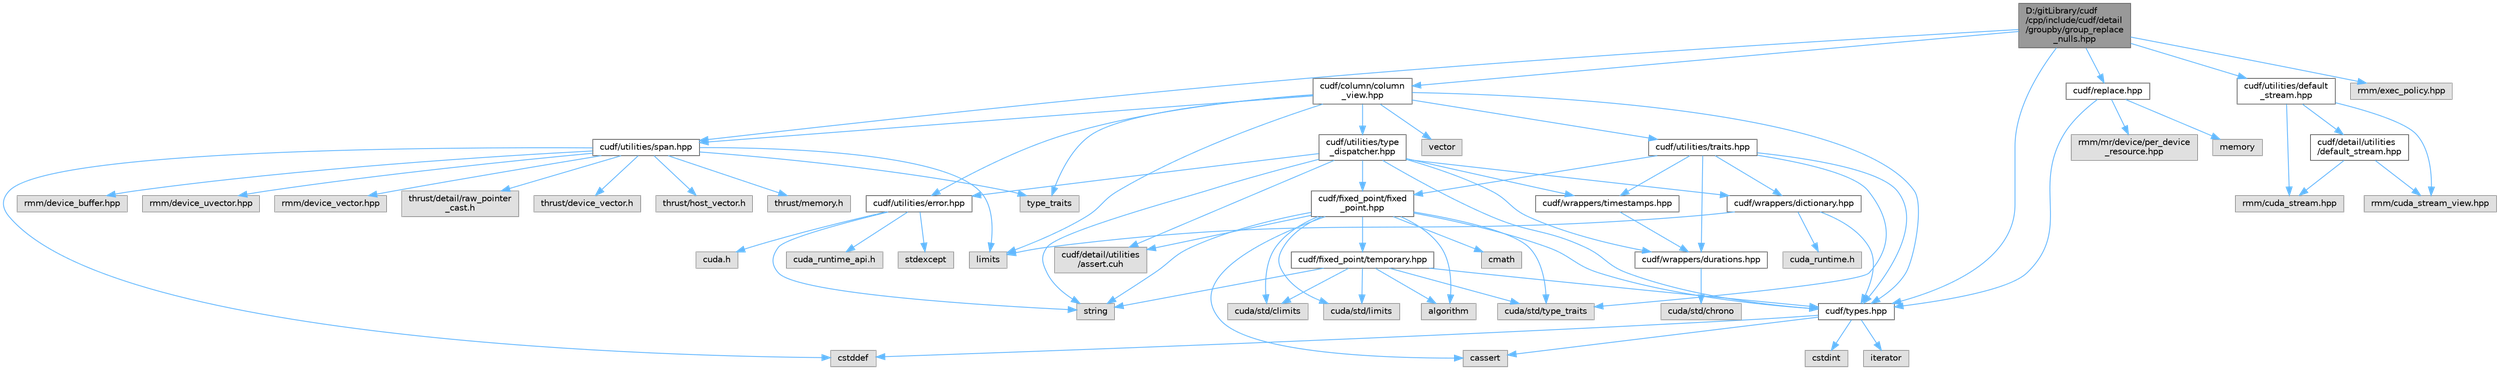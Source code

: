 digraph "D:/gitLibrary/cudf/cpp/include/cudf/detail/groupby/group_replace_nulls.hpp"
{
 // LATEX_PDF_SIZE
  bgcolor="transparent";
  edge [fontname=Helvetica,fontsize=10,labelfontname=Helvetica,labelfontsize=10];
  node [fontname=Helvetica,fontsize=10,shape=box,height=0.2,width=0.4];
  Node1 [id="Node000001",label="D:/gitLibrary/cudf\l/cpp/include/cudf/detail\l/groupby/group_replace\l_nulls.hpp",height=0.2,width=0.4,color="gray40", fillcolor="grey60", style="filled", fontcolor="black",tooltip=" "];
  Node1 -> Node2 [id="edge76_Node000001_Node000002",color="steelblue1",style="solid",tooltip=" "];
  Node2 [id="Node000002",label="cudf/column/column\l_view.hpp",height=0.2,width=0.4,color="grey40", fillcolor="white", style="filled",URL="$column__view_8hpp.html",tooltip="column view class definitions"];
  Node2 -> Node3 [id="edge77_Node000002_Node000003",color="steelblue1",style="solid",tooltip=" "];
  Node3 [id="Node000003",label="cudf/types.hpp",height=0.2,width=0.4,color="grey40", fillcolor="white", style="filled",URL="$types_8hpp.html",tooltip="Type declarations for libcudf."];
  Node3 -> Node4 [id="edge78_Node000003_Node000004",color="steelblue1",style="solid",tooltip=" "];
  Node4 [id="Node000004",label="cassert",height=0.2,width=0.4,color="grey60", fillcolor="#E0E0E0", style="filled",tooltip=" "];
  Node3 -> Node5 [id="edge79_Node000003_Node000005",color="steelblue1",style="solid",tooltip=" "];
  Node5 [id="Node000005",label="cstddef",height=0.2,width=0.4,color="grey60", fillcolor="#E0E0E0", style="filled",tooltip=" "];
  Node3 -> Node6 [id="edge80_Node000003_Node000006",color="steelblue1",style="solid",tooltip=" "];
  Node6 [id="Node000006",label="cstdint",height=0.2,width=0.4,color="grey60", fillcolor="#E0E0E0", style="filled",tooltip=" "];
  Node3 -> Node7 [id="edge81_Node000003_Node000007",color="steelblue1",style="solid",tooltip=" "];
  Node7 [id="Node000007",label="iterator",height=0.2,width=0.4,color="grey60", fillcolor="#E0E0E0", style="filled",tooltip=" "];
  Node2 -> Node8 [id="edge82_Node000002_Node000008",color="steelblue1",style="solid",tooltip=" "];
  Node8 [id="Node000008",label="cudf/utilities/error.hpp",height=0.2,width=0.4,color="grey40", fillcolor="white", style="filled",URL="$error_8hpp.html",tooltip=" "];
  Node8 -> Node9 [id="edge83_Node000008_Node000009",color="steelblue1",style="solid",tooltip=" "];
  Node9 [id="Node000009",label="cuda.h",height=0.2,width=0.4,color="grey60", fillcolor="#E0E0E0", style="filled",tooltip=" "];
  Node8 -> Node10 [id="edge84_Node000008_Node000010",color="steelblue1",style="solid",tooltip=" "];
  Node10 [id="Node000010",label="cuda_runtime_api.h",height=0.2,width=0.4,color="grey60", fillcolor="#E0E0E0", style="filled",tooltip=" "];
  Node8 -> Node11 [id="edge85_Node000008_Node000011",color="steelblue1",style="solid",tooltip=" "];
  Node11 [id="Node000011",label="stdexcept",height=0.2,width=0.4,color="grey60", fillcolor="#E0E0E0", style="filled",tooltip=" "];
  Node8 -> Node12 [id="edge86_Node000008_Node000012",color="steelblue1",style="solid",tooltip=" "];
  Node12 [id="Node000012",label="string",height=0.2,width=0.4,color="grey60", fillcolor="#E0E0E0", style="filled",tooltip=" "];
  Node2 -> Node13 [id="edge87_Node000002_Node000013",color="steelblue1",style="solid",tooltip=" "];
  Node13 [id="Node000013",label="cudf/utilities/span.hpp",height=0.2,width=0.4,color="grey40", fillcolor="white", style="filled",URL="$span_8hpp.html",tooltip=" "];
  Node13 -> Node14 [id="edge88_Node000013_Node000014",color="steelblue1",style="solid",tooltip=" "];
  Node14 [id="Node000014",label="rmm/device_buffer.hpp",height=0.2,width=0.4,color="grey60", fillcolor="#E0E0E0", style="filled",tooltip=" "];
  Node13 -> Node15 [id="edge89_Node000013_Node000015",color="steelblue1",style="solid",tooltip=" "];
  Node15 [id="Node000015",label="rmm/device_uvector.hpp",height=0.2,width=0.4,color="grey60", fillcolor="#E0E0E0", style="filled",tooltip=" "];
  Node13 -> Node16 [id="edge90_Node000013_Node000016",color="steelblue1",style="solid",tooltip=" "];
  Node16 [id="Node000016",label="rmm/device_vector.hpp",height=0.2,width=0.4,color="grey60", fillcolor="#E0E0E0", style="filled",tooltip=" "];
  Node13 -> Node17 [id="edge91_Node000013_Node000017",color="steelblue1",style="solid",tooltip=" "];
  Node17 [id="Node000017",label="thrust/detail/raw_pointer\l_cast.h",height=0.2,width=0.4,color="grey60", fillcolor="#E0E0E0", style="filled",tooltip=" "];
  Node13 -> Node18 [id="edge92_Node000013_Node000018",color="steelblue1",style="solid",tooltip=" "];
  Node18 [id="Node000018",label="thrust/device_vector.h",height=0.2,width=0.4,color="grey60", fillcolor="#E0E0E0", style="filled",tooltip=" "];
  Node13 -> Node19 [id="edge93_Node000013_Node000019",color="steelblue1",style="solid",tooltip=" "];
  Node19 [id="Node000019",label="thrust/host_vector.h",height=0.2,width=0.4,color="grey60", fillcolor="#E0E0E0", style="filled",tooltip=" "];
  Node13 -> Node20 [id="edge94_Node000013_Node000020",color="steelblue1",style="solid",tooltip=" "];
  Node20 [id="Node000020",label="thrust/memory.h",height=0.2,width=0.4,color="grey60", fillcolor="#E0E0E0", style="filled",tooltip=" "];
  Node13 -> Node5 [id="edge95_Node000013_Node000005",color="steelblue1",style="solid",tooltip=" "];
  Node13 -> Node21 [id="edge96_Node000013_Node000021",color="steelblue1",style="solid",tooltip=" "];
  Node21 [id="Node000021",label="limits",height=0.2,width=0.4,color="grey60", fillcolor="#E0E0E0", style="filled",tooltip=" "];
  Node13 -> Node22 [id="edge97_Node000013_Node000022",color="steelblue1",style="solid",tooltip=" "];
  Node22 [id="Node000022",label="type_traits",height=0.2,width=0.4,color="grey60", fillcolor="#E0E0E0", style="filled",tooltip=" "];
  Node2 -> Node23 [id="edge98_Node000002_Node000023",color="steelblue1",style="solid",tooltip=" "];
  Node23 [id="Node000023",label="cudf/utilities/traits.hpp",height=0.2,width=0.4,color="grey40", fillcolor="white", style="filled",URL="$traits_8hpp.html",tooltip=" "];
  Node23 -> Node24 [id="edge99_Node000023_Node000024",color="steelblue1",style="solid",tooltip=" "];
  Node24 [id="Node000024",label="cudf/fixed_point/fixed\l_point.hpp",height=0.2,width=0.4,color="grey40", fillcolor="white", style="filled",URL="$fixed__point_8hpp.html",tooltip="Class definition for fixed point data type"];
  Node24 -> Node25 [id="edge100_Node000024_Node000025",color="steelblue1",style="solid",tooltip=" "];
  Node25 [id="Node000025",label="cudf/detail/utilities\l/assert.cuh",height=0.2,width=0.4,color="grey60", fillcolor="#E0E0E0", style="filled",tooltip=" "];
  Node24 -> Node26 [id="edge101_Node000024_Node000026",color="steelblue1",style="solid",tooltip=" "];
  Node26 [id="Node000026",label="cudf/fixed_point/temporary.hpp",height=0.2,width=0.4,color="grey40", fillcolor="white", style="filled",URL="$temporary_8hpp.html",tooltip=" "];
  Node26 -> Node3 [id="edge102_Node000026_Node000003",color="steelblue1",style="solid",tooltip=" "];
  Node26 -> Node27 [id="edge103_Node000026_Node000027",color="steelblue1",style="solid",tooltip=" "];
  Node27 [id="Node000027",label="cuda/std/climits",height=0.2,width=0.4,color="grey60", fillcolor="#E0E0E0", style="filled",tooltip=" "];
  Node26 -> Node28 [id="edge104_Node000026_Node000028",color="steelblue1",style="solid",tooltip=" "];
  Node28 [id="Node000028",label="cuda/std/limits",height=0.2,width=0.4,color="grey60", fillcolor="#E0E0E0", style="filled",tooltip=" "];
  Node26 -> Node29 [id="edge105_Node000026_Node000029",color="steelblue1",style="solid",tooltip=" "];
  Node29 [id="Node000029",label="cuda/std/type_traits",height=0.2,width=0.4,color="grey60", fillcolor="#E0E0E0", style="filled",tooltip=" "];
  Node26 -> Node30 [id="edge106_Node000026_Node000030",color="steelblue1",style="solid",tooltip=" "];
  Node30 [id="Node000030",label="algorithm",height=0.2,width=0.4,color="grey60", fillcolor="#E0E0E0", style="filled",tooltip=" "];
  Node26 -> Node12 [id="edge107_Node000026_Node000012",color="steelblue1",style="solid",tooltip=" "];
  Node24 -> Node3 [id="edge108_Node000024_Node000003",color="steelblue1",style="solid",tooltip=" "];
  Node24 -> Node27 [id="edge109_Node000024_Node000027",color="steelblue1",style="solid",tooltip=" "];
  Node24 -> Node28 [id="edge110_Node000024_Node000028",color="steelblue1",style="solid",tooltip=" "];
  Node24 -> Node29 [id="edge111_Node000024_Node000029",color="steelblue1",style="solid",tooltip=" "];
  Node24 -> Node30 [id="edge112_Node000024_Node000030",color="steelblue1",style="solid",tooltip=" "];
  Node24 -> Node4 [id="edge113_Node000024_Node000004",color="steelblue1",style="solid",tooltip=" "];
  Node24 -> Node31 [id="edge114_Node000024_Node000031",color="steelblue1",style="solid",tooltip=" "];
  Node31 [id="Node000031",label="cmath",height=0.2,width=0.4,color="grey60", fillcolor="#E0E0E0", style="filled",tooltip=" "];
  Node24 -> Node12 [id="edge115_Node000024_Node000012",color="steelblue1",style="solid",tooltip=" "];
  Node23 -> Node3 [id="edge116_Node000023_Node000003",color="steelblue1",style="solid",tooltip=" "];
  Node23 -> Node32 [id="edge117_Node000023_Node000032",color="steelblue1",style="solid",tooltip=" "];
  Node32 [id="Node000032",label="cudf/wrappers/dictionary.hpp",height=0.2,width=0.4,color="grey40", fillcolor="white", style="filled",URL="$dictionary_8hpp.html",tooltip="Concrete type definition for dictionary columns."];
  Node32 -> Node33 [id="edge118_Node000032_Node000033",color="steelblue1",style="solid",tooltip=" "];
  Node33 [id="Node000033",label="cuda_runtime.h",height=0.2,width=0.4,color="grey60", fillcolor="#E0E0E0", style="filled",tooltip=" "];
  Node32 -> Node3 [id="edge119_Node000032_Node000003",color="steelblue1",style="solid",tooltip=" "];
  Node32 -> Node21 [id="edge120_Node000032_Node000021",color="steelblue1",style="solid",tooltip=" "];
  Node23 -> Node34 [id="edge121_Node000023_Node000034",color="steelblue1",style="solid",tooltip=" "];
  Node34 [id="Node000034",label="cudf/wrappers/durations.hpp",height=0.2,width=0.4,color="grey40", fillcolor="white", style="filled",URL="$durations_8hpp.html",tooltip="Concrete type definitions for int32_t and int64_t durations in varying resolutions."];
  Node34 -> Node35 [id="edge122_Node000034_Node000035",color="steelblue1",style="solid",tooltip=" "];
  Node35 [id="Node000035",label="cuda/std/chrono",height=0.2,width=0.4,color="grey60", fillcolor="#E0E0E0", style="filled",tooltip=" "];
  Node23 -> Node36 [id="edge123_Node000023_Node000036",color="steelblue1",style="solid",tooltip=" "];
  Node36 [id="Node000036",label="cudf/wrappers/timestamps.hpp",height=0.2,width=0.4,color="grey40", fillcolor="white", style="filled",URL="$timestamps_8hpp.html",tooltip="Concrete type definitions for int32_t and int64_t timestamps in varying resolutions as durations sinc..."];
  Node36 -> Node34 [id="edge124_Node000036_Node000034",color="steelblue1",style="solid",tooltip=" "];
  Node23 -> Node29 [id="edge125_Node000023_Node000029",color="steelblue1",style="solid",tooltip=" "];
  Node2 -> Node37 [id="edge126_Node000002_Node000037",color="steelblue1",style="solid",tooltip=" "];
  Node37 [id="Node000037",label="cudf/utilities/type\l_dispatcher.hpp",height=0.2,width=0.4,color="grey40", fillcolor="white", style="filled",URL="$type__dispatcher_8hpp.html",tooltip="Defines the mapping between cudf::type_id runtime type information and concrete C++ types."];
  Node37 -> Node25 [id="edge127_Node000037_Node000025",color="steelblue1",style="solid",tooltip=" "];
  Node37 -> Node24 [id="edge128_Node000037_Node000024",color="steelblue1",style="solid",tooltip=" "];
  Node37 -> Node3 [id="edge129_Node000037_Node000003",color="steelblue1",style="solid",tooltip=" "];
  Node37 -> Node8 [id="edge130_Node000037_Node000008",color="steelblue1",style="solid",tooltip=" "];
  Node37 -> Node32 [id="edge131_Node000037_Node000032",color="steelblue1",style="solid",tooltip=" "];
  Node37 -> Node34 [id="edge132_Node000037_Node000034",color="steelblue1",style="solid",tooltip=" "];
  Node37 -> Node36 [id="edge133_Node000037_Node000036",color="steelblue1",style="solid",tooltip=" "];
  Node37 -> Node12 [id="edge134_Node000037_Node000012",color="steelblue1",style="solid",tooltip=" "];
  Node2 -> Node21 [id="edge135_Node000002_Node000021",color="steelblue1",style="solid",tooltip=" "];
  Node2 -> Node22 [id="edge136_Node000002_Node000022",color="steelblue1",style="solid",tooltip=" "];
  Node2 -> Node38 [id="edge137_Node000002_Node000038",color="steelblue1",style="solid",tooltip=" "];
  Node38 [id="Node000038",label="vector",height=0.2,width=0.4,color="grey60", fillcolor="#E0E0E0", style="filled",tooltip=" "];
  Node1 -> Node39 [id="edge138_Node000001_Node000039",color="steelblue1",style="solid",tooltip=" "];
  Node39 [id="Node000039",label="cudf/replace.hpp",height=0.2,width=0.4,color="grey40", fillcolor="white", style="filled",URL="$replace_8hpp.html",tooltip=" "];
  Node39 -> Node3 [id="edge139_Node000039_Node000003",color="steelblue1",style="solid",tooltip=" "];
  Node39 -> Node40 [id="edge140_Node000039_Node000040",color="steelblue1",style="solid",tooltip=" "];
  Node40 [id="Node000040",label="rmm/mr/device/per_device\l_resource.hpp",height=0.2,width=0.4,color="grey60", fillcolor="#E0E0E0", style="filled",tooltip=" "];
  Node39 -> Node41 [id="edge141_Node000039_Node000041",color="steelblue1",style="solid",tooltip=" "];
  Node41 [id="Node000041",label="memory",height=0.2,width=0.4,color="grey60", fillcolor="#E0E0E0", style="filled",tooltip=" "];
  Node1 -> Node3 [id="edge142_Node000001_Node000003",color="steelblue1",style="solid",tooltip=" "];
  Node1 -> Node42 [id="edge143_Node000001_Node000042",color="steelblue1",style="solid",tooltip=" "];
  Node42 [id="Node000042",label="cudf/utilities/default\l_stream.hpp",height=0.2,width=0.4,color="grey40", fillcolor="white", style="filled",URL="$utilities_2default__stream_8hpp.html",tooltip=" "];
  Node42 -> Node43 [id="edge144_Node000042_Node000043",color="steelblue1",style="solid",tooltip=" "];
  Node43 [id="Node000043",label="cudf/detail/utilities\l/default_stream.hpp",height=0.2,width=0.4,color="grey40", fillcolor="white", style="filled",URL="$detail_2utilities_2default__stream_8hpp.html",tooltip=" "];
  Node43 -> Node44 [id="edge145_Node000043_Node000044",color="steelblue1",style="solid",tooltip=" "];
  Node44 [id="Node000044",label="rmm/cuda_stream.hpp",height=0.2,width=0.4,color="grey60", fillcolor="#E0E0E0", style="filled",tooltip=" "];
  Node43 -> Node45 [id="edge146_Node000043_Node000045",color="steelblue1",style="solid",tooltip=" "];
  Node45 [id="Node000045",label="rmm/cuda_stream_view.hpp",height=0.2,width=0.4,color="grey60", fillcolor="#E0E0E0", style="filled",tooltip=" "];
  Node42 -> Node44 [id="edge147_Node000042_Node000044",color="steelblue1",style="solid",tooltip=" "];
  Node42 -> Node45 [id="edge148_Node000042_Node000045",color="steelblue1",style="solid",tooltip=" "];
  Node1 -> Node13 [id="edge149_Node000001_Node000013",color="steelblue1",style="solid",tooltip=" "];
  Node1 -> Node46 [id="edge150_Node000001_Node000046",color="steelblue1",style="solid",tooltip=" "];
  Node46 [id="Node000046",label="rmm/exec_policy.hpp",height=0.2,width=0.4,color="grey60", fillcolor="#E0E0E0", style="filled",tooltip=" "];
}
